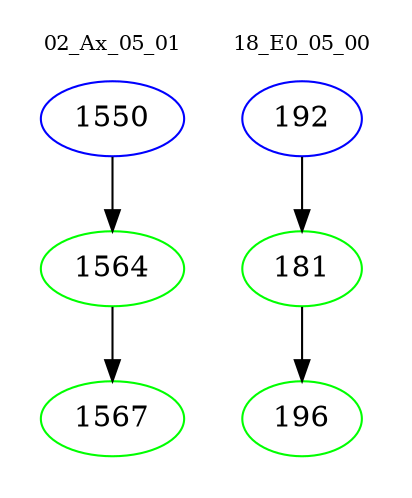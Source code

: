 digraph{
subgraph cluster_0 {
color = white
label = "02_Ax_05_01";
fontsize=10;
T0_1550 [label="1550", color="blue"]
T0_1550 -> T0_1564 [color="black"]
T0_1564 [label="1564", color="green"]
T0_1564 -> T0_1567 [color="black"]
T0_1567 [label="1567", color="green"]
}
subgraph cluster_1 {
color = white
label = "18_E0_05_00";
fontsize=10;
T1_192 [label="192", color="blue"]
T1_192 -> T1_181 [color="black"]
T1_181 [label="181", color="green"]
T1_181 -> T1_196 [color="black"]
T1_196 [label="196", color="green"]
}
}

